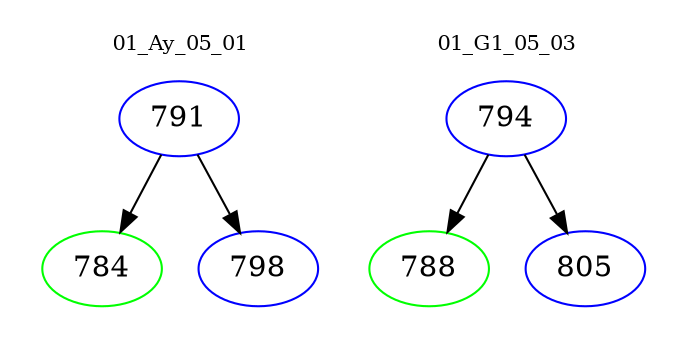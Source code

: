 digraph{
subgraph cluster_0 {
color = white
label = "01_Ay_05_01";
fontsize=10;
T0_791 [label="791", color="blue"]
T0_791 -> T0_784 [color="black"]
T0_784 [label="784", color="green"]
T0_791 -> T0_798 [color="black"]
T0_798 [label="798", color="blue"]
}
subgraph cluster_1 {
color = white
label = "01_G1_05_03";
fontsize=10;
T1_794 [label="794", color="blue"]
T1_794 -> T1_788 [color="black"]
T1_788 [label="788", color="green"]
T1_794 -> T1_805 [color="black"]
T1_805 [label="805", color="blue"]
}
}
